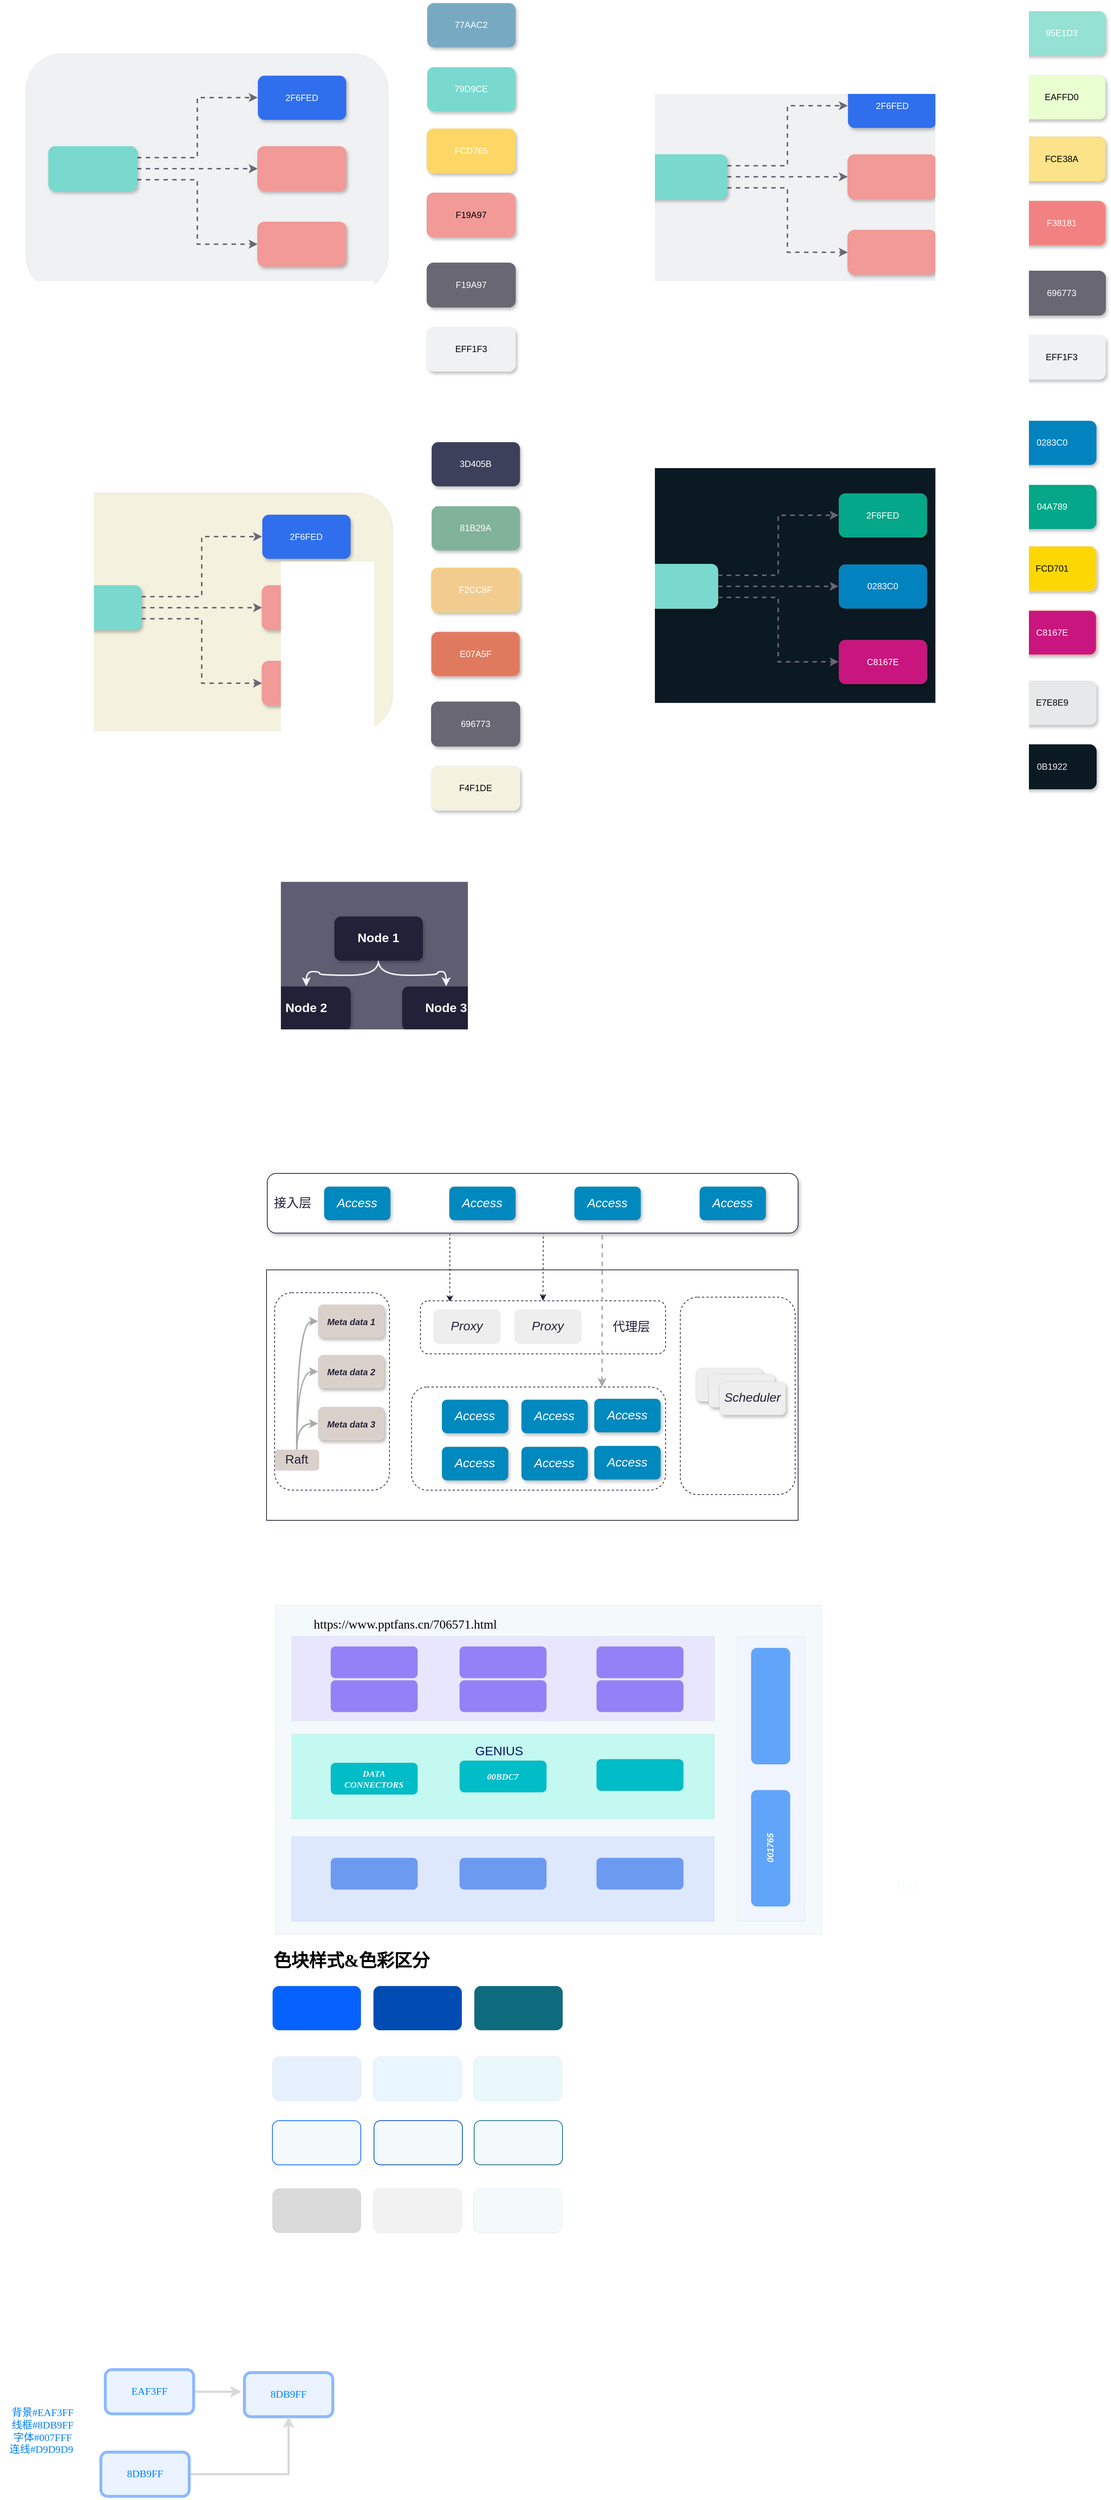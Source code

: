 <mxfile version="20.2.7" type="github">
  <diagram id="llJ7z0Gji51JeSnajiMM" name="第 1 页">
    <mxGraphModel dx="1422" dy="762" grid="0" gridSize="10" guides="1" tooltips="1" connect="1" arrows="1" fold="1" page="1" pageScale="1" pageWidth="827" pageHeight="1169" math="0" shadow="0">
      <root>
        <mxCell id="0" />
        <mxCell id="1" parent="0" />
        <mxCell id="q62LZAC1qhZ32H_XYZBD-136" value="" style="rounded=0;whiteSpace=wrap;html=1;shadow=0;glass=0;sketch=0;fontSize=12;fontColor=#222138;strokeColor=#222138;strokeWidth=0;fillColor=#F4F9FC;" parent="1" vertex="1">
          <mxGeometry x="418" y="2205" width="742" height="447" as="geometry" />
        </mxCell>
        <mxCell id="q62LZAC1qhZ32H_XYZBD-12" value="" style="rounded=1;whiteSpace=wrap;html=1;shadow=0;fillColor=#EFF1F3;strokeWidth=0;dashed=1;" parent="1" vertex="1">
          <mxGeometry x="79" y="99" width="492" height="323" as="geometry" />
        </mxCell>
        <mxCell id="q62LZAC1qhZ32H_XYZBD-19" style="edgeStyle=orthogonalEdgeStyle;rounded=0;orthogonalLoop=1;jettySize=auto;html=1;exitX=1;exitY=0.5;exitDx=0;exitDy=0;fontColor=#FFFFFF;strokeWidth=2;strokeColor=#696773;dashed=1;" parent="1" source="q62LZAC1qhZ32H_XYZBD-1" target="q62LZAC1qhZ32H_XYZBD-16" edge="1">
          <mxGeometry relative="1" as="geometry" />
        </mxCell>
        <mxCell id="q62LZAC1qhZ32H_XYZBD-20" style="edgeStyle=orthogonalEdgeStyle;rounded=0;orthogonalLoop=1;jettySize=auto;html=1;exitX=1;exitY=0.75;exitDx=0;exitDy=0;entryX=0;entryY=0.5;entryDx=0;entryDy=0;fontColor=#FFFFFF;strokeColor=#696773;strokeWidth=2;dashed=1;" parent="1" source="q62LZAC1qhZ32H_XYZBD-1" target="q62LZAC1qhZ32H_XYZBD-18" edge="1">
          <mxGeometry relative="1" as="geometry" />
        </mxCell>
        <mxCell id="q62LZAC1qhZ32H_XYZBD-21" style="edgeStyle=orthogonalEdgeStyle;rounded=0;orthogonalLoop=1;jettySize=auto;html=1;exitX=1;exitY=0.25;exitDx=0;exitDy=0;entryX=0;entryY=0.5;entryDx=0;entryDy=0;fontColor=#FFFFFF;strokeColor=#696773;strokeWidth=2;dashed=1;" parent="1" source="q62LZAC1qhZ32H_XYZBD-1" target="q62LZAC1qhZ32H_XYZBD-15" edge="1">
          <mxGeometry relative="1" as="geometry" />
        </mxCell>
        <mxCell id="q62LZAC1qhZ32H_XYZBD-1" value="" style="rounded=1;whiteSpace=wrap;html=1;fillColor=#79D9CE;strokeColor=#79D9CE;shadow=1;" parent="1" vertex="1">
          <mxGeometry x="110" y="225" width="120" height="60" as="geometry" />
        </mxCell>
        <mxCell id="q62LZAC1qhZ32H_XYZBD-2" value="&lt;font color=&quot;#ffffff&quot;&gt;77AAC2&lt;/font&gt;" style="whiteSpace=wrap;html=1;rounded=1;fillColor=#77AAC2;shadow=1;strokeWidth=0;strokeColor=#77AAC2;" parent="1" vertex="1">
          <mxGeometry x="624" y="30" width="120" height="60" as="geometry" />
        </mxCell>
        <mxCell id="q62LZAC1qhZ32H_XYZBD-4" value="&lt;font color=&quot;#ffffff&quot;&gt;79D9CE&lt;/font&gt;" style="whiteSpace=wrap;html=1;rounded=1;fillColor=#79D9CE;strokeColor=#79D9CE;strokeWidth=0;shadow=1;" parent="1" vertex="1">
          <mxGeometry x="624" y="117" width="120" height="60" as="geometry" />
        </mxCell>
        <mxCell id="q62LZAC1qhZ32H_XYZBD-6" value="&lt;font color=&quot;#ffffff&quot;&gt;FCD765&lt;/font&gt;" style="whiteSpace=wrap;html=1;rounded=1;fillColor=#FCD765;strokeColor=#FCD765;shadow=1;" parent="1" vertex="1">
          <mxGeometry x="624" y="201" width="120" height="60" as="geometry" />
        </mxCell>
        <mxCell id="q62LZAC1qhZ32H_XYZBD-7" value="F19A97" style="whiteSpace=wrap;html=1;rounded=1;fillColor=#F19A97;strokeColor=#F19A97;shadow=1;glass=0;sketch=0;" parent="1" vertex="1">
          <mxGeometry x="624" y="288" width="120" height="60" as="geometry" />
        </mxCell>
        <mxCell id="q62LZAC1qhZ32H_XYZBD-8" value="&lt;font color=&quot;#ffffff&quot;&gt;F19A97&lt;/font&gt;" style="whiteSpace=wrap;html=1;rounded=1;fillColor=#696773;strokeColor=#696773;shadow=1;" parent="1" vertex="1">
          <mxGeometry x="624" y="383" width="120" height="60" as="geometry" />
        </mxCell>
        <mxCell id="q62LZAC1qhZ32H_XYZBD-9" value="EFF1F3" style="whiteSpace=wrap;html=1;rounded=1;fillColor=#EFF1F3;strokeColor=#EFF1F3;shadow=1;" parent="1" vertex="1">
          <mxGeometry x="624" y="470" width="120" height="60" as="geometry" />
        </mxCell>
        <mxCell id="q62LZAC1qhZ32H_XYZBD-15" value="&lt;font color=&quot;#ffffff&quot;&gt;2F6FED&lt;/font&gt;" style="whiteSpace=wrap;html=1;rounded=1;fillColor=#2F6FED;strokeColor=#F19A97;shadow=1;glass=0;sketch=0;strokeWidth=0;" parent="1" vertex="1">
          <mxGeometry x="394" y="128.5" width="120" height="60" as="geometry" />
        </mxCell>
        <mxCell id="q62LZAC1qhZ32H_XYZBD-16" value="" style="whiteSpace=wrap;html=1;fillColor=#F19A97;strokeColor=#F19A97;rounded=1;shadow=1;glass=0;sketch=0;" parent="1" vertex="1">
          <mxGeometry x="394" y="225" width="120" height="60" as="geometry" />
        </mxCell>
        <mxCell id="q62LZAC1qhZ32H_XYZBD-18" value="" style="whiteSpace=wrap;html=1;fillColor=#F19A97;strokeColor=#F19A97;rounded=1;shadow=1;glass=0;sketch=0;" parent="1" vertex="1">
          <mxGeometry x="394" y="327.5" width="120" height="60" as="geometry" />
        </mxCell>
        <mxCell id="q62LZAC1qhZ32H_XYZBD-24" value="Text" style="text;html=1;align=center;verticalAlign=middle;resizable=0;points=[];autosize=1;strokeColor=none;fillColor=none;fontColor=#FFFFFF;" parent="1" vertex="1">
          <mxGeometry x="488" y="558" width="40" height="20" as="geometry" />
        </mxCell>
        <mxCell id="q62LZAC1qhZ32H_XYZBD-25" value="" style="rounded=1;whiteSpace=wrap;html=1;shadow=0;fillColor=#F4F1DE;strokeWidth=0;dashed=1;" parent="1" vertex="1">
          <mxGeometry x="85" y="695" width="492" height="323" as="geometry" />
        </mxCell>
        <mxCell id="q62LZAC1qhZ32H_XYZBD-26" style="edgeStyle=orthogonalEdgeStyle;rounded=0;orthogonalLoop=1;jettySize=auto;html=1;exitX=1;exitY=0.5;exitDx=0;exitDy=0;fontColor=#FFFFFF;strokeWidth=2;strokeColor=#696773;dashed=1;" parent="1" source="q62LZAC1qhZ32H_XYZBD-29" target="q62LZAC1qhZ32H_XYZBD-37" edge="1">
          <mxGeometry relative="1" as="geometry" />
        </mxCell>
        <mxCell id="q62LZAC1qhZ32H_XYZBD-27" style="edgeStyle=orthogonalEdgeStyle;rounded=0;orthogonalLoop=1;jettySize=auto;html=1;exitX=1;exitY=0.75;exitDx=0;exitDy=0;entryX=0;entryY=0.5;entryDx=0;entryDy=0;fontColor=#FFFFFF;strokeColor=#696773;strokeWidth=2;dashed=1;" parent="1" source="q62LZAC1qhZ32H_XYZBD-29" target="q62LZAC1qhZ32H_XYZBD-38" edge="1">
          <mxGeometry relative="1" as="geometry" />
        </mxCell>
        <mxCell id="q62LZAC1qhZ32H_XYZBD-28" style="edgeStyle=orthogonalEdgeStyle;rounded=0;orthogonalLoop=1;jettySize=auto;html=1;exitX=1;exitY=0.25;exitDx=0;exitDy=0;entryX=0;entryY=0.5;entryDx=0;entryDy=0;fontColor=#FFFFFF;strokeColor=#696773;strokeWidth=2;dashed=1;" parent="1" source="q62LZAC1qhZ32H_XYZBD-29" target="q62LZAC1qhZ32H_XYZBD-36" edge="1">
          <mxGeometry relative="1" as="geometry" />
        </mxCell>
        <mxCell id="q62LZAC1qhZ32H_XYZBD-29" value="" style="rounded=1;whiteSpace=wrap;html=1;fillColor=#79D9CE;strokeColor=#79D9CE;shadow=1;" parent="1" vertex="1">
          <mxGeometry x="116" y="821" width="120" height="60" as="geometry" />
        </mxCell>
        <mxCell id="q62LZAC1qhZ32H_XYZBD-30" value="&lt;font color=&quot;#ffffff&quot;&gt;3D405B&lt;/font&gt;" style="whiteSpace=wrap;html=1;rounded=1;fillColor=#3D405B;shadow=1;strokeWidth=0;strokeColor=#77AAC2;" parent="1" vertex="1">
          <mxGeometry x="630" y="626" width="120" height="60" as="geometry" />
        </mxCell>
        <mxCell id="q62LZAC1qhZ32H_XYZBD-31" value="&lt;font color=&quot;#ffffff&quot;&gt;81B29A&lt;/font&gt;" style="whiteSpace=wrap;html=1;rounded=1;fillColor=#81B29A;strokeColor=#79D9CE;strokeWidth=0;shadow=1;" parent="1" vertex="1">
          <mxGeometry x="630" y="713" width="120" height="60" as="geometry" />
        </mxCell>
        <mxCell id="q62LZAC1qhZ32H_XYZBD-32" value="&lt;font color=&quot;#ffffff&quot;&gt;F2CC8F&lt;/font&gt;" style="whiteSpace=wrap;html=1;rounded=1;fillColor=#F2CC8F;strokeColor=#FCD765;shadow=1;" parent="1" vertex="1">
          <mxGeometry x="630" y="797" width="120" height="60" as="geometry" />
        </mxCell>
        <mxCell id="q62LZAC1qhZ32H_XYZBD-33" value="&lt;font color=&quot;#ffffff&quot;&gt;E07A5F&lt;/font&gt;" style="whiteSpace=wrap;html=1;rounded=1;fillColor=#E07A5F;strokeColor=#F19A97;shadow=1;glass=0;sketch=0;" parent="1" vertex="1">
          <mxGeometry x="630" y="884" width="120" height="60" as="geometry" />
        </mxCell>
        <mxCell id="q62LZAC1qhZ32H_XYZBD-34" value="&lt;font color=&quot;#ffffff&quot;&gt;696773&lt;/font&gt;" style="whiteSpace=wrap;html=1;rounded=1;fillColor=#696773;strokeColor=#696773;shadow=1;" parent="1" vertex="1">
          <mxGeometry x="630" y="979" width="120" height="60" as="geometry" />
        </mxCell>
        <mxCell id="q62LZAC1qhZ32H_XYZBD-35" value="F4F1DE" style="whiteSpace=wrap;html=1;rounded=1;fillColor=#F4F1DE;strokeColor=#EFF1F3;shadow=1;" parent="1" vertex="1">
          <mxGeometry x="630" y="1066" width="120" height="60" as="geometry" />
        </mxCell>
        <mxCell id="q62LZAC1qhZ32H_XYZBD-36" value="&lt;font color=&quot;#ffffff&quot;&gt;2F6FED&lt;/font&gt;" style="whiteSpace=wrap;html=1;rounded=1;fillColor=#2F6FED;strokeColor=#F19A97;shadow=1;glass=0;sketch=0;strokeWidth=0;" parent="1" vertex="1">
          <mxGeometry x="400" y="724.5" width="120" height="60" as="geometry" />
        </mxCell>
        <mxCell id="q62LZAC1qhZ32H_XYZBD-37" value="" style="whiteSpace=wrap;html=1;fillColor=#F19A97;strokeColor=#F19A97;rounded=1;shadow=1;glass=0;sketch=0;" parent="1" vertex="1">
          <mxGeometry x="400" y="821" width="120" height="60" as="geometry" />
        </mxCell>
        <mxCell id="q62LZAC1qhZ32H_XYZBD-38" value="" style="whiteSpace=wrap;html=1;fillColor=#F19A97;strokeColor=#F19A97;rounded=1;shadow=1;glass=0;sketch=0;" parent="1" vertex="1">
          <mxGeometry x="400" y="923.5" width="120" height="60" as="geometry" />
        </mxCell>
        <mxCell id="q62LZAC1qhZ32H_XYZBD-39" value="" style="rounded=1;whiteSpace=wrap;html=1;shadow=0;fillColor=#0B1922;strokeWidth=0;dashed=1;" parent="1" vertex="1">
          <mxGeometry x="876" y="657" width="492" height="323" as="geometry" />
        </mxCell>
        <mxCell id="q62LZAC1qhZ32H_XYZBD-40" style="edgeStyle=orthogonalEdgeStyle;rounded=0;orthogonalLoop=1;jettySize=auto;html=1;exitX=1;exitY=0.5;exitDx=0;exitDy=0;fontColor=#FFFFFF;strokeWidth=2;strokeColor=#696773;dashed=1;" parent="1" source="q62LZAC1qhZ32H_XYZBD-43" target="q62LZAC1qhZ32H_XYZBD-51" edge="1">
          <mxGeometry relative="1" as="geometry" />
        </mxCell>
        <mxCell id="q62LZAC1qhZ32H_XYZBD-41" style="edgeStyle=orthogonalEdgeStyle;rounded=0;orthogonalLoop=1;jettySize=auto;html=1;exitX=1;exitY=0.75;exitDx=0;exitDy=0;entryX=0;entryY=0.5;entryDx=0;entryDy=0;fontColor=#FFFFFF;strokeColor=#696773;strokeWidth=2;dashed=1;" parent="1" source="q62LZAC1qhZ32H_XYZBD-43" target="q62LZAC1qhZ32H_XYZBD-52" edge="1">
          <mxGeometry relative="1" as="geometry" />
        </mxCell>
        <mxCell id="q62LZAC1qhZ32H_XYZBD-42" style="edgeStyle=orthogonalEdgeStyle;rounded=0;orthogonalLoop=1;jettySize=auto;html=1;exitX=1;exitY=0.25;exitDx=0;exitDy=0;entryX=0;entryY=0.5;entryDx=0;entryDy=0;fontColor=#FFFFFF;strokeColor=#696773;strokeWidth=2;dashed=1;" parent="1" source="q62LZAC1qhZ32H_XYZBD-43" target="q62LZAC1qhZ32H_XYZBD-50" edge="1">
          <mxGeometry relative="1" as="geometry" />
        </mxCell>
        <mxCell id="q62LZAC1qhZ32H_XYZBD-43" value="" style="rounded=1;whiteSpace=wrap;html=1;fillColor=#79D9CE;strokeColor=#79D9CE;shadow=1;" parent="1" vertex="1">
          <mxGeometry x="899" y="792" width="120" height="60" as="geometry" />
        </mxCell>
        <mxCell id="q62LZAC1qhZ32H_XYZBD-44" value="&lt;font color=&quot;#ffffff&quot;&gt;0283C0&lt;/font&gt;" style="whiteSpace=wrap;html=1;rounded=1;fillColor=#0283C0;shadow=1;strokeWidth=0;strokeColor=#77AAC2;" parent="1" vertex="1">
          <mxGeometry x="1413" y="597" width="120" height="60" as="geometry" />
        </mxCell>
        <mxCell id="q62LZAC1qhZ32H_XYZBD-45" value="&lt;font color=&quot;#ffffff&quot;&gt;04A789&lt;/font&gt;" style="whiteSpace=wrap;html=1;rounded=1;fillColor=#04A789;strokeColor=#79D9CE;strokeWidth=0;shadow=1;" parent="1" vertex="1">
          <mxGeometry x="1413" y="684" width="120" height="60" as="geometry" />
        </mxCell>
        <mxCell id="q62LZAC1qhZ32H_XYZBD-46" value="FCD701" style="whiteSpace=wrap;html=1;rounded=1;fillColor=#FCD701;strokeColor=#FCD765;shadow=1;" parent="1" vertex="1">
          <mxGeometry x="1413" y="768" width="120" height="60" as="geometry" />
        </mxCell>
        <mxCell id="q62LZAC1qhZ32H_XYZBD-47" value="&lt;font color=&quot;#ffffff&quot;&gt;C8167E&lt;/font&gt;" style="whiteSpace=wrap;html=1;rounded=1;fillColor=#C8167E;strokeColor=#F19A97;shadow=1;glass=0;sketch=0;" parent="1" vertex="1">
          <mxGeometry x="1413" y="855" width="120" height="60" as="geometry" />
        </mxCell>
        <mxCell id="q62LZAC1qhZ32H_XYZBD-48" value="E7E8E9" style="whiteSpace=wrap;html=1;rounded=1;fillColor=#E7E8E9;strokeColor=#E7E8E9;shadow=1;strokeWidth=0;" parent="1" vertex="1">
          <mxGeometry x="1413" y="950" width="120" height="60" as="geometry" />
        </mxCell>
        <mxCell id="q62LZAC1qhZ32H_XYZBD-49" value="&lt;font color=&quot;#eff1f3&quot;&gt;0B1922&lt;/font&gt;" style="whiteSpace=wrap;html=1;rounded=1;fillColor=#0B1922;strokeColor=#0B1922;shadow=1;" parent="1" vertex="1">
          <mxGeometry x="1413" y="1037" width="120" height="60" as="geometry" />
        </mxCell>
        <mxCell id="q62LZAC1qhZ32H_XYZBD-50" value="&lt;font color=&quot;#ffffff&quot;&gt;2F6FED&lt;/font&gt;" style="whiteSpace=wrap;html=1;rounded=1;fillColor=#04A789;strokeColor=#F19A97;shadow=1;glass=0;sketch=0;strokeWidth=0;" parent="1" vertex="1">
          <mxGeometry x="1183" y="695.5" width="120" height="60" as="geometry" />
        </mxCell>
        <mxCell id="q62LZAC1qhZ32H_XYZBD-51" value="0283C0" style="whiteSpace=wrap;html=1;fillColor=#0283C0;strokeColor=#F19A97;rounded=1;shadow=1;glass=0;sketch=0;fontColor=#FFFFFF;strokeWidth=0;" parent="1" vertex="1">
          <mxGeometry x="1183" y="792" width="120" height="60" as="geometry" />
        </mxCell>
        <mxCell id="q62LZAC1qhZ32H_XYZBD-52" value="C8167E" style="whiteSpace=wrap;html=1;fillColor=#C8167E;strokeColor=#F19A97;rounded=1;shadow=1;glass=0;sketch=0;fontColor=#FFFFFF;strokeWidth=0;" parent="1" vertex="1">
          <mxGeometry x="1183" y="894.5" width="120" height="60" as="geometry" />
        </mxCell>
        <mxCell id="q62LZAC1qhZ32H_XYZBD-53" value="" style="rounded=1;whiteSpace=wrap;html=1;shadow=0;fillColor=#EFF1F3;strokeWidth=0;dashed=1;" parent="1" vertex="1">
          <mxGeometry x="880.5" y="110" width="492" height="323" as="geometry" />
        </mxCell>
        <mxCell id="q62LZAC1qhZ32H_XYZBD-54" style="edgeStyle=orthogonalEdgeStyle;rounded=0;orthogonalLoop=1;jettySize=auto;html=1;exitX=1;exitY=0.5;exitDx=0;exitDy=0;fontColor=#FFFFFF;strokeWidth=2;strokeColor=#696773;dashed=1;" parent="1" source="q62LZAC1qhZ32H_XYZBD-57" target="q62LZAC1qhZ32H_XYZBD-65" edge="1">
          <mxGeometry relative="1" as="geometry" />
        </mxCell>
        <mxCell id="q62LZAC1qhZ32H_XYZBD-55" style="edgeStyle=orthogonalEdgeStyle;rounded=0;orthogonalLoop=1;jettySize=auto;html=1;exitX=1;exitY=0.75;exitDx=0;exitDy=0;entryX=0;entryY=0.5;entryDx=0;entryDy=0;fontColor=#FFFFFF;strokeColor=#696773;strokeWidth=2;dashed=1;" parent="1" source="q62LZAC1qhZ32H_XYZBD-57" target="q62LZAC1qhZ32H_XYZBD-66" edge="1">
          <mxGeometry relative="1" as="geometry" />
        </mxCell>
        <mxCell id="q62LZAC1qhZ32H_XYZBD-56" style="edgeStyle=orthogonalEdgeStyle;rounded=0;orthogonalLoop=1;jettySize=auto;html=1;exitX=1;exitY=0.25;exitDx=0;exitDy=0;entryX=0;entryY=0.5;entryDx=0;entryDy=0;fontColor=#FFFFFF;strokeColor=#696773;strokeWidth=2;dashed=1;" parent="1" source="q62LZAC1qhZ32H_XYZBD-57" target="q62LZAC1qhZ32H_XYZBD-64" edge="1">
          <mxGeometry relative="1" as="geometry" />
        </mxCell>
        <mxCell id="q62LZAC1qhZ32H_XYZBD-57" value="" style="rounded=1;whiteSpace=wrap;html=1;fillColor=#79D9CE;strokeColor=#79D9CE;shadow=1;" parent="1" vertex="1">
          <mxGeometry x="911.5" y="236" width="120" height="60" as="geometry" />
        </mxCell>
        <mxCell id="q62LZAC1qhZ32H_XYZBD-58" value="&lt;font color=&quot;#ffffff&quot;&gt;95E1D3&lt;/font&gt;" style="whiteSpace=wrap;html=1;rounded=1;fillColor=#95e1d3;shadow=1;strokeWidth=0;strokeColor=#77AAC2;" parent="1" vertex="1">
          <mxGeometry x="1425.5" y="41" width="120" height="60" as="geometry" />
        </mxCell>
        <mxCell id="q62LZAC1qhZ32H_XYZBD-59" value="EAFFD0" style="whiteSpace=wrap;html=1;rounded=1;fillColor=#EAFFD0;strokeColor=#000000;strokeWidth=0;shadow=1;" parent="1" vertex="1">
          <mxGeometry x="1425.5" y="128" width="120" height="60" as="geometry" />
        </mxCell>
        <mxCell id="q62LZAC1qhZ32H_XYZBD-60" value="FCE38A" style="whiteSpace=wrap;html=1;rounded=1;fillColor=#FCE38A;strokeColor=#FCD765;shadow=1;" parent="1" vertex="1">
          <mxGeometry x="1425.5" y="212" width="120" height="60" as="geometry" />
        </mxCell>
        <mxCell id="q62LZAC1qhZ32H_XYZBD-61" value="&lt;font color=&quot;#ffffff&quot;&gt;F38181&lt;/font&gt;" style="whiteSpace=wrap;html=1;rounded=1;fillColor=#F38181;strokeColor=#F19A97;shadow=1;glass=0;sketch=0;" parent="1" vertex="1">
          <mxGeometry x="1425.5" y="299" width="120" height="60" as="geometry" />
        </mxCell>
        <mxCell id="q62LZAC1qhZ32H_XYZBD-62" value="&lt;font color=&quot;#ffffff&quot;&gt;696773&lt;/font&gt;" style="whiteSpace=wrap;html=1;rounded=1;fillColor=#696773;strokeColor=#696773;shadow=1;" parent="1" vertex="1">
          <mxGeometry x="1425.5" y="394" width="120" height="60" as="geometry" />
        </mxCell>
        <mxCell id="q62LZAC1qhZ32H_XYZBD-63" value="EFF1F3" style="whiteSpace=wrap;html=1;rounded=1;fillColor=#EFF1F3;strokeColor=#EFF1F3;shadow=1;" parent="1" vertex="1">
          <mxGeometry x="1425.5" y="481" width="120" height="60" as="geometry" />
        </mxCell>
        <mxCell id="q62LZAC1qhZ32H_XYZBD-64" value="&lt;font color=&quot;#ffffff&quot;&gt;2F6FED&lt;/font&gt;" style="whiteSpace=wrap;html=1;rounded=1;fillColor=#2F6FED;strokeColor=#F19A97;shadow=1;glass=0;sketch=0;strokeWidth=0;" parent="1" vertex="1">
          <mxGeometry x="1195.5" y="139.5" width="120" height="60" as="geometry" />
        </mxCell>
        <mxCell id="q62LZAC1qhZ32H_XYZBD-65" value="" style="whiteSpace=wrap;html=1;fillColor=#F19A97;strokeColor=#F19A97;rounded=1;shadow=1;glass=0;sketch=0;" parent="1" vertex="1">
          <mxGeometry x="1195.5" y="236" width="120" height="60" as="geometry" />
        </mxCell>
        <mxCell id="q62LZAC1qhZ32H_XYZBD-66" value="" style="whiteSpace=wrap;html=1;fillColor=#F19A97;strokeColor=#F19A97;rounded=1;shadow=1;glass=0;sketch=0;" parent="1" vertex="1">
          <mxGeometry x="1195.5" y="338.5" width="120" height="60" as="geometry" />
        </mxCell>
        <mxCell id="q62LZAC1qhZ32H_XYZBD-67" value="" style="rounded=0;whiteSpace=wrap;html=1;shadow=1;glass=0;dashed=1;sketch=0;fontColor=#FFFFFF;strokeColor=#0B1922;strokeWidth=0;fillColor=#5F5D72;" parent="1" vertex="1">
          <mxGeometry x="325" y="1223" width="466" height="272" as="geometry" />
        </mxCell>
        <mxCell id="q62LZAC1qhZ32H_XYZBD-70" value="" style="edgeStyle=orthogonalEdgeStyle;rounded=0;orthogonalLoop=1;jettySize=auto;html=1;fontColor=#FFFFFF;strokeColor=#EFF1F3;strokeWidth=2;curved=1;" parent="1" source="q62LZAC1qhZ32H_XYZBD-68" target="q62LZAC1qhZ32H_XYZBD-69" edge="1">
          <mxGeometry relative="1" as="geometry" />
        </mxCell>
        <mxCell id="q62LZAC1qhZ32H_XYZBD-72" value="" style="edgeStyle=orthogonalEdgeStyle;rounded=0;orthogonalLoop=1;jettySize=auto;html=1;fontColor=#FFFFFF;strokeColor=#EFF1F3;strokeWidth=2;curved=1;" parent="1" source="q62LZAC1qhZ32H_XYZBD-68" target="q62LZAC1qhZ32H_XYZBD-71" edge="1">
          <mxGeometry relative="1" as="geometry" />
        </mxCell>
        <mxCell id="q62LZAC1qhZ32H_XYZBD-68" value="&lt;b&gt;&lt;font style=&quot;font-size: 17px;&quot;&gt;Node 1&lt;/font&gt;&lt;/b&gt;" style="rounded=1;whiteSpace=wrap;html=1;shadow=1;glass=0;dashed=1;sketch=0;fontColor=#FFFFFF;strokeColor=#0B1922;strokeWidth=0;fillColor=#222138;" parent="1" vertex="1">
          <mxGeometry x="498" y="1270" width="120" height="60" as="geometry" />
        </mxCell>
        <mxCell id="q62LZAC1qhZ32H_XYZBD-69" value="&lt;b&gt;&lt;font style=&quot;font-size: 17px;&quot;&gt;Node 2&lt;/font&gt;&lt;/b&gt;" style="whiteSpace=wrap;html=1;fillColor=#222138;strokeColor=#0B1922;fontColor=#FFFFFF;rounded=1;shadow=1;glass=0;dashed=1;sketch=0;strokeWidth=0;" parent="1" vertex="1">
          <mxGeometry x="400" y="1365" width="120" height="60" as="geometry" />
        </mxCell>
        <mxCell id="q62LZAC1qhZ32H_XYZBD-71" value="&lt;b&gt;&lt;font style=&quot;font-size: 17px;&quot;&gt;Node 3&lt;/font&gt;&lt;/b&gt;" style="whiteSpace=wrap;html=1;fillColor=#222138;strokeColor=#0B1922;fontColor=#FFFFFF;rounded=1;shadow=1;glass=0;dashed=1;sketch=0;strokeWidth=0;" parent="1" vertex="1">
          <mxGeometry x="590" y="1365" width="120" height="60" as="geometry" />
        </mxCell>
        <mxCell id="q62LZAC1qhZ32H_XYZBD-73" value="" style="rounded=1;whiteSpace=wrap;html=1;shadow=1;glass=0;sketch=0;fontSize=17;fontColor=#FFFFFF;strokeColor=#222138;strokeWidth=1;fillColor=#FFFFFF;" parent="1" vertex="1">
          <mxGeometry x="407" y="1619" width="721" height="81" as="geometry" />
        </mxCell>
        <mxCell id="q62LZAC1qhZ32H_XYZBD-74" value="Access" style="rounded=1;whiteSpace=wrap;html=1;shadow=1;glass=0;dashed=1;sketch=0;fontSize=17;fontColor=#FFFFFF;strokeColor=#0B1922;strokeWidth=0;fillColor=#0089BE;fontStyle=2" parent="1" vertex="1">
          <mxGeometry x="484" y="1636.75" width="90" height="45.5" as="geometry" />
        </mxCell>
        <mxCell id="q62LZAC1qhZ32H_XYZBD-75" value="&lt;font color=&quot;#222138&quot;&gt;接入层&lt;/font&gt;" style="text;html=1;strokeColor=none;fillColor=none;align=center;verticalAlign=middle;whiteSpace=wrap;rounded=0;shadow=1;glass=0;sketch=0;fontSize=17;fontColor=#FFFFFF;" parent="1" vertex="1">
          <mxGeometry x="411" y="1641.5" width="61" height="36" as="geometry" />
        </mxCell>
        <mxCell id="q62LZAC1qhZ32H_XYZBD-76" value="Access" style="rounded=1;whiteSpace=wrap;html=1;shadow=1;glass=0;dashed=1;sketch=0;fontSize=17;fontColor=#FFFFFF;strokeColor=#0B1922;strokeWidth=0;fillColor=#0089BE;fontStyle=2" parent="1" vertex="1">
          <mxGeometry x="654" y="1636.75" width="90" height="45.5" as="geometry" />
        </mxCell>
        <mxCell id="q62LZAC1qhZ32H_XYZBD-78" value="Access" style="rounded=1;whiteSpace=wrap;html=1;shadow=1;glass=0;dashed=1;sketch=0;fontSize=17;fontColor=#FFFFFF;strokeColor=#0B1922;strokeWidth=0;fillColor=#0089BE;fontStyle=2" parent="1" vertex="1">
          <mxGeometry x="824" y="1636.75" width="90" height="45.5" as="geometry" />
        </mxCell>
        <mxCell id="q62LZAC1qhZ32H_XYZBD-80" value="Access" style="rounded=1;whiteSpace=wrap;html=1;shadow=1;glass=0;dashed=1;sketch=0;fontSize=17;fontColor=#FFFFFF;strokeColor=#0B1922;strokeWidth=0;fillColor=#0089BE;fontStyle=2" parent="1" vertex="1">
          <mxGeometry x="994" y="1636.75" width="90" height="45.5" as="geometry" />
        </mxCell>
        <mxCell id="q62LZAC1qhZ32H_XYZBD-82" value="" style="rounded=0;whiteSpace=wrap;html=1;shadow=0;glass=0;sketch=0;fontSize=17;fontColor=#FFFFFF;strokeColor=#222138;strokeWidth=1;fillColor=#FFFFFF;" parent="1" vertex="1">
          <mxGeometry x="406" y="1750" width="722" height="340" as="geometry" />
        </mxCell>
        <mxCell id="q62LZAC1qhZ32H_XYZBD-83" value="" style="rounded=1;whiteSpace=wrap;html=1;shadow=0;glass=0;sketch=0;fontSize=17;fontColor=#FFFFFF;strokeColor=#222138;strokeWidth=1;fillColor=#FFFFFF;dashed=1;" parent="1" vertex="1">
          <mxGeometry x="417" y="1781" width="156" height="268" as="geometry" />
        </mxCell>
        <mxCell id="q62LZAC1qhZ32H_XYZBD-123" style="rounded=0;orthogonalLoop=1;jettySize=auto;html=1;exitX=0.12;exitY=0.023;exitDx=0;exitDy=0;fontSize=12;fontColor=#222138;strokeColor=#222138;strokeWidth=1;endArrow=none;endFill=0;startArrow=classic;startFill=1;entryX=0.344;entryY=1.014;entryDx=0;entryDy=0;entryPerimeter=0;exitPerimeter=0;dashed=1;" parent="1" source="q62LZAC1qhZ32H_XYZBD-84" target="q62LZAC1qhZ32H_XYZBD-73" edge="1">
          <mxGeometry relative="1" as="geometry">
            <mxPoint x="698.333" y="1704.5" as="targetPoint" />
          </mxGeometry>
        </mxCell>
        <mxCell id="q62LZAC1qhZ32H_XYZBD-124" style="edgeStyle=none;rounded=0;orthogonalLoop=1;jettySize=auto;html=1;exitX=0.5;exitY=0;exitDx=0;exitDy=0;entryX=0.52;entryY=1.014;entryDx=0;entryDy=0;entryPerimeter=0;fontSize=12;fontColor=#222138;strokeColor=#222138;strokeWidth=1;endArrow=none;endFill=0;startArrow=classic;startFill=1;dashed=1;" parent="1" source="q62LZAC1qhZ32H_XYZBD-84" target="q62LZAC1qhZ32H_XYZBD-73" edge="1">
          <mxGeometry relative="1" as="geometry" />
        </mxCell>
        <mxCell id="q62LZAC1qhZ32H_XYZBD-84" value="" style="rounded=1;whiteSpace=wrap;html=1;shadow=0;glass=0;sketch=0;fontSize=17;fontColor=#FFFFFF;strokeColor=#222138;strokeWidth=1;fillColor=#FFFFFF;dashed=1;" parent="1" vertex="1">
          <mxGeometry x="615" y="1792" width="333" height="72" as="geometry" />
        </mxCell>
        <mxCell id="q62LZAC1qhZ32H_XYZBD-125" style="edgeStyle=none;rounded=0;orthogonalLoop=1;jettySize=auto;html=1;exitX=0.75;exitY=0;exitDx=0;exitDy=0;fontSize=12;fontColor=#222138;strokeColor=#A9A9A9;strokeWidth=2;dashed=1;endArrow=none;endFill=0;startArrow=classic;startFill=1;" parent="1" source="q62LZAC1qhZ32H_XYZBD-85" edge="1">
          <mxGeometry relative="1" as="geometry">
            <mxPoint x="862" y="1702" as="targetPoint" />
          </mxGeometry>
        </mxCell>
        <mxCell id="q62LZAC1qhZ32H_XYZBD-85" value="" style="rounded=1;whiteSpace=wrap;html=1;shadow=0;glass=0;sketch=0;fontSize=17;fontColor=#FFFFFF;strokeColor=#222138;strokeWidth=1;fillColor=#FFFFFF;dashed=1;" parent="1" vertex="1">
          <mxGeometry x="603" y="1909" width="345" height="140" as="geometry" />
        </mxCell>
        <mxCell id="q62LZAC1qhZ32H_XYZBD-88" value="Access" style="rounded=1;whiteSpace=wrap;html=1;shadow=1;glass=0;dashed=1;sketch=0;fontSize=17;fontColor=#FFFFFF;strokeColor=#0B1922;strokeWidth=0;fillColor=#0089BE;fontStyle=2" parent="1" vertex="1">
          <mxGeometry x="644" y="1926" width="90" height="45.5" as="geometry" />
        </mxCell>
        <mxCell id="q62LZAC1qhZ32H_XYZBD-89" value="Access" style="rounded=1;whiteSpace=wrap;html=1;shadow=1;glass=0;dashed=1;sketch=0;fontSize=17;fontColor=#FFFFFF;strokeColor=#0B1922;strokeWidth=0;fillColor=#0089BE;fontStyle=2" parent="1" vertex="1">
          <mxGeometry x="644" y="1990" width="90" height="45.5" as="geometry" />
        </mxCell>
        <mxCell id="q62LZAC1qhZ32H_XYZBD-91" value="Access" style="rounded=1;whiteSpace=wrap;html=1;shadow=1;glass=0;dashed=1;sketch=0;fontSize=17;fontColor=#FFFFFF;strokeColor=#0B1922;strokeWidth=0;fillColor=#0089BE;fontStyle=2" parent="1" vertex="1">
          <mxGeometry x="752" y="1926" width="90" height="45.5" as="geometry" />
        </mxCell>
        <mxCell id="q62LZAC1qhZ32H_XYZBD-92" value="Access" style="rounded=1;whiteSpace=wrap;html=1;shadow=1;glass=0;dashed=1;sketch=0;fontSize=17;fontColor=#FFFFFF;strokeColor=#0B1922;strokeWidth=0;fillColor=#0089BE;fontStyle=2" parent="1" vertex="1">
          <mxGeometry x="752" y="1990" width="90" height="45.5" as="geometry" />
        </mxCell>
        <mxCell id="q62LZAC1qhZ32H_XYZBD-93" value="Access" style="rounded=1;whiteSpace=wrap;html=1;shadow=1;glass=0;dashed=1;sketch=0;fontSize=17;fontColor=#FFFFFF;strokeColor=#0B1922;strokeWidth=0;fillColor=#0089BE;fontStyle=2" parent="1" vertex="1">
          <mxGeometry x="851" y="1924.75" width="90" height="45.5" as="geometry" />
        </mxCell>
        <mxCell id="q62LZAC1qhZ32H_XYZBD-94" value="Access" style="rounded=1;whiteSpace=wrap;html=1;shadow=1;glass=0;dashed=1;sketch=0;fontSize=17;fontColor=#FFFFFF;strokeColor=#0B1922;strokeWidth=0;fillColor=#0089BE;fontStyle=2" parent="1" vertex="1">
          <mxGeometry x="851" y="1988.75" width="90" height="45.5" as="geometry" />
        </mxCell>
        <mxCell id="q62LZAC1qhZ32H_XYZBD-95" value="Proxy" style="rounded=1;whiteSpace=wrap;html=1;shadow=0;glass=0;sketch=0;fontSize=17;fontColor=#222138;strokeColor=#0B1922;strokeWidth=0;fillColor=#EEEEEE;fontStyle=2" parent="1" vertex="1">
          <mxGeometry x="633" y="1804" width="90" height="45.5" as="geometry" />
        </mxCell>
        <mxCell id="q62LZAC1qhZ32H_XYZBD-96" value="Proxy" style="rounded=1;whiteSpace=wrap;html=1;shadow=0;glass=0;sketch=0;fontSize=17;fontColor=#222138;strokeColor=#0B1922;strokeWidth=0;fillColor=#EEEEEE;fontStyle=2" parent="1" vertex="1">
          <mxGeometry x="743" y="1804" width="90" height="45.5" as="geometry" />
        </mxCell>
        <mxCell id="q62LZAC1qhZ32H_XYZBD-97" value="&lt;font color=&quot;#222138&quot;&gt;代理层&lt;/font&gt;" style="text;html=1;strokeColor=none;fillColor=none;align=center;verticalAlign=middle;whiteSpace=wrap;rounded=0;shadow=1;glass=0;sketch=0;fontSize=17;fontColor=#FFFFFF;" parent="1" vertex="1">
          <mxGeometry x="871" y="1810" width="61" height="36" as="geometry" />
        </mxCell>
        <mxCell id="q62LZAC1qhZ32H_XYZBD-99" value="&lt;b style=&quot;font-size: 12px;&quot;&gt;Meta data 1&lt;/b&gt;" style="rounded=1;whiteSpace=wrap;html=1;shadow=1;glass=0;dashed=1;sketch=0;fontSize=17;fontColor=#222138;strokeColor=#0B1922;strokeWidth=0;fillColor=#DAD2CA;fontStyle=2" parent="1" vertex="1">
          <mxGeometry x="476" y="1797" width="90" height="45.5" as="geometry" />
        </mxCell>
        <mxCell id="q62LZAC1qhZ32H_XYZBD-100" value="&lt;b style=&quot;font-size: 12px;&quot;&gt;Meta data 2&lt;/b&gt;" style="rounded=1;whiteSpace=wrap;html=1;shadow=1;glass=0;dashed=1;sketch=0;fontSize=17;fontColor=#222138;strokeColor=#0B1922;strokeWidth=0;fillColor=#DAD2CA;fontStyle=2" parent="1" vertex="1">
          <mxGeometry x="476" y="1865.5" width="90" height="45.5" as="geometry" />
        </mxCell>
        <mxCell id="q62LZAC1qhZ32H_XYZBD-102" value="&lt;font style=&quot;font-size: 12px;&quot;&gt;&lt;b&gt;Meta data 3&lt;/b&gt;&lt;/font&gt;" style="rounded=1;whiteSpace=wrap;html=1;shadow=1;glass=0;dashed=1;sketch=0;fontSize=17;fontColor=#222138;strokeColor=#0B1922;strokeWidth=0;fillColor=#DAD2CA;fontStyle=2" parent="1" vertex="1">
          <mxGeometry x="476" y="1936" width="90" height="45.5" as="geometry" />
        </mxCell>
        <mxCell id="q62LZAC1qhZ32H_XYZBD-112" style="rounded=0;orthogonalLoop=1;jettySize=auto;html=1;exitX=0.5;exitY=0;exitDx=0;exitDy=0;fontSize=17;fontColor=#222138;strokeColor=#A9A9A9;strokeWidth=2;entryX=0;entryY=0.5;entryDx=0;entryDy=0;edgeStyle=orthogonalEdgeStyle;curved=1;" parent="1" source="q62LZAC1qhZ32H_XYZBD-111" target="q62LZAC1qhZ32H_XYZBD-102" edge="1">
          <mxGeometry relative="1" as="geometry" />
        </mxCell>
        <mxCell id="q62LZAC1qhZ32H_XYZBD-113" style="rounded=0;orthogonalLoop=1;jettySize=auto;html=1;exitX=0.5;exitY=0;exitDx=0;exitDy=0;entryX=0;entryY=0.5;entryDx=0;entryDy=0;fontSize=17;fontColor=#222138;strokeColor=#A9A9A9;strokeWidth=2;edgeStyle=orthogonalEdgeStyle;curved=1;" parent="1" source="q62LZAC1qhZ32H_XYZBD-111" target="q62LZAC1qhZ32H_XYZBD-100" edge="1">
          <mxGeometry relative="1" as="geometry" />
        </mxCell>
        <mxCell id="q62LZAC1qhZ32H_XYZBD-114" style="rounded=0;orthogonalLoop=1;jettySize=auto;html=1;exitX=0.5;exitY=0;exitDx=0;exitDy=0;entryX=0;entryY=0.5;entryDx=0;entryDy=0;fontSize=17;fontColor=#222138;strokeColor=#A9A9A9;strokeWidth=2;edgeStyle=orthogonalEdgeStyle;curved=1;" parent="1" source="q62LZAC1qhZ32H_XYZBD-111" target="q62LZAC1qhZ32H_XYZBD-99" edge="1">
          <mxGeometry relative="1" as="geometry" />
        </mxCell>
        <mxCell id="q62LZAC1qhZ32H_XYZBD-111" value="Raft" style="rounded=1;whiteSpace=wrap;html=1;shadow=0;glass=0;sketch=0;fontSize=17;fontColor=#222138;strokeColor=#222138;strokeWidth=0;fillColor=#DAD2CA;" parent="1" vertex="1">
          <mxGeometry x="417" y="1994" width="60" height="28" as="geometry" />
        </mxCell>
        <mxCell id="q62LZAC1qhZ32H_XYZBD-115" value="" style="rounded=1;whiteSpace=wrap;html=1;shadow=0;glass=0;sketch=0;fontSize=17;fontColor=#FFFFFF;strokeColor=#222138;strokeWidth=1;fillColor=#FFFFFF;dashed=1;" parent="1" vertex="1">
          <mxGeometry x="968" y="1787" width="156" height="268" as="geometry" />
        </mxCell>
        <mxCell id="q62LZAC1qhZ32H_XYZBD-117" value="Access" style="rounded=1;whiteSpace=wrap;html=1;shadow=1;glass=0;dashed=1;sketch=0;fontSize=17;fontColor=#222138;strokeColor=#0B1922;strokeWidth=0;fillColor=#EEEEEE;fontStyle=2" parent="1" vertex="1">
          <mxGeometry x="989" y="1883" width="90" height="45.5" as="geometry" />
        </mxCell>
        <mxCell id="q62LZAC1qhZ32H_XYZBD-118" value="Access" style="rounded=1;whiteSpace=wrap;html=1;shadow=1;glass=0;dashed=1;sketch=0;fontSize=17;fontColor=#222138;strokeColor=#0B1922;strokeWidth=0;fillColor=#EEEEEE;fontStyle=2" parent="1" vertex="1">
          <mxGeometry x="1006" y="1891" width="90" height="45.5" as="geometry" />
        </mxCell>
        <mxCell id="q62LZAC1qhZ32H_XYZBD-119" value="Scheduler" style="rounded=1;whiteSpace=wrap;html=1;shadow=1;glass=0;dashed=1;sketch=0;fontSize=17;fontColor=#222138;strokeColor=#0B1922;strokeWidth=0;fillColor=#EEEEEE;fontStyle=2" parent="1" vertex="1">
          <mxGeometry x="1021" y="1901.5" width="90" height="45.5" as="geometry" />
        </mxCell>
        <mxCell id="q62LZAC1qhZ32H_XYZBD-126" value="" style="rounded=0;whiteSpace=wrap;html=1;shadow=0;glass=0;sketch=0;fontSize=12;fontColor=#222138;strokeColor=#222138;strokeWidth=0;fillColor=#E8E6FF;" parent="1" vertex="1">
          <mxGeometry x="440" y="2247" width="574" height="115" as="geometry" />
        </mxCell>
        <mxCell id="q62LZAC1qhZ32H_XYZBD-127" value="" style="rounded=1;whiteSpace=wrap;html=1;shadow=0;glass=0;sketch=0;fontSize=12;fontColor=#222138;strokeColor=#222138;strokeWidth=0;fillColor=#9581F7;" parent="1" vertex="1">
          <mxGeometry x="493" y="2261" width="118" height="43" as="geometry" />
        </mxCell>
        <mxCell id="q62LZAC1qhZ32H_XYZBD-130" value="" style="rounded=1;whiteSpace=wrap;html=1;shadow=0;glass=0;sketch=0;fontSize=12;fontColor=#222138;strokeColor=#222138;strokeWidth=0;fillColor=#9581F7;" parent="1" vertex="1">
          <mxGeometry x="493" y="2307" width="118" height="43" as="geometry" />
        </mxCell>
        <mxCell id="q62LZAC1qhZ32H_XYZBD-131" value="" style="rounded=1;whiteSpace=wrap;html=1;shadow=0;glass=0;sketch=0;fontSize=12;fontColor=#222138;strokeColor=#222138;strokeWidth=0;fillColor=#9581F7;" parent="1" vertex="1">
          <mxGeometry x="668" y="2261" width="118" height="43" as="geometry" />
        </mxCell>
        <mxCell id="q62LZAC1qhZ32H_XYZBD-132" value="" style="rounded=1;whiteSpace=wrap;html=1;shadow=0;glass=0;sketch=0;fontSize=12;fontColor=#222138;strokeColor=#222138;strokeWidth=0;fillColor=#9581F7;" parent="1" vertex="1">
          <mxGeometry x="668" y="2307" width="118" height="43" as="geometry" />
        </mxCell>
        <mxCell id="q62LZAC1qhZ32H_XYZBD-133" value="" style="rounded=1;whiteSpace=wrap;html=1;shadow=0;glass=0;sketch=0;fontSize=12;fontColor=#222138;strokeColor=#222138;strokeWidth=0;fillColor=#9581F7;" parent="1" vertex="1">
          <mxGeometry x="854" y="2261" width="118" height="43" as="geometry" />
        </mxCell>
        <mxCell id="q62LZAC1qhZ32H_XYZBD-134" value="" style="rounded=1;whiteSpace=wrap;html=1;shadow=0;glass=0;sketch=0;fontSize=12;fontColor=#222138;strokeColor=#222138;strokeWidth=0;fillColor=#9581F7;" parent="1" vertex="1">
          <mxGeometry x="854" y="2307" width="118" height="43" as="geometry" />
        </mxCell>
        <mxCell id="q62LZAC1qhZ32H_XYZBD-145" value="" style="rounded=0;whiteSpace=wrap;html=1;shadow=0;glass=0;sketch=0;fontSize=12;fontColor=#222138;strokeColor=#222138;strokeWidth=0;fillColor=#C3F9F1;" parent="1" vertex="1">
          <mxGeometry x="440" y="2380" width="574" height="115" as="geometry" />
        </mxCell>
        <mxCell id="q62LZAC1qhZ32H_XYZBD-146" value="&lt;span&gt;&lt;font face=&quot;Comic Sans MS&quot; color=&quot;#f4f9fc&quot;&gt;DATA &lt;br&gt;CONNECTORS&lt;/font&gt;&lt;/span&gt;" style="rounded=1;whiteSpace=wrap;html=1;shadow=0;glass=0;sketch=0;fontSize=12;fontColor=#222138;strokeColor=#222138;strokeWidth=0;fillColor=#00BDC7;fontStyle=3" parent="1" vertex="1">
          <mxGeometry x="493" y="2419" width="118" height="43" as="geometry" />
        </mxCell>
        <mxCell id="q62LZAC1qhZ32H_XYZBD-147" value="&lt;b&gt;&lt;font face=&quot;Comic Sans MS&quot; color=&quot;#f4f9fc&quot;&gt;&lt;i style=&quot;&quot;&gt;00BDC7&lt;/i&gt;&lt;/font&gt;&lt;/b&gt;" style="rounded=1;whiteSpace=wrap;html=1;shadow=0;glass=0;sketch=0;fontSize=12;fontColor=#222138;strokeColor=#222138;strokeWidth=0;fillColor=#00BDC7;" parent="1" vertex="1">
          <mxGeometry x="668" y="2416" width="118" height="43" as="geometry" />
        </mxCell>
        <mxCell id="q62LZAC1qhZ32H_XYZBD-149" value="" style="rounded=1;whiteSpace=wrap;html=1;shadow=0;glass=0;sketch=0;fontSize=12;fontColor=#222138;strokeColor=#222138;strokeWidth=0;fillColor=#00BDC7;" parent="1" vertex="1">
          <mxGeometry x="854" y="2414" width="118" height="43" as="geometry" />
        </mxCell>
        <mxCell id="q62LZAC1qhZ32H_XYZBD-151" value="" style="rounded=0;whiteSpace=wrap;html=1;shadow=0;glass=0;sketch=0;fontSize=12;fontColor=#222138;strokeColor=#222138;strokeWidth=0;fillColor=#DDE8FD;" parent="1" vertex="1">
          <mxGeometry x="440" y="2519" width="574" height="115" as="geometry" />
        </mxCell>
        <mxCell id="q62LZAC1qhZ32H_XYZBD-152" value="" style="rounded=1;whiteSpace=wrap;html=1;shadow=0;glass=0;sketch=0;fontSize=12;fontColor=#222138;strokeColor=#222138;strokeWidth=0;fillColor=#6D9AF1;" parent="1" vertex="1">
          <mxGeometry x="493" y="2548" width="118" height="43" as="geometry" />
        </mxCell>
        <mxCell id="q62LZAC1qhZ32H_XYZBD-153" value="" style="rounded=1;whiteSpace=wrap;html=1;shadow=0;glass=0;sketch=0;fontSize=12;fontColor=#222138;strokeColor=#222138;strokeWidth=0;fillColor=#6D9AF1;" parent="1" vertex="1">
          <mxGeometry x="668" y="2548" width="118" height="43" as="geometry" />
        </mxCell>
        <mxCell id="q62LZAC1qhZ32H_XYZBD-155" value="" style="rounded=1;whiteSpace=wrap;html=1;shadow=0;glass=0;sketch=0;fontSize=12;fontColor=#222138;strokeColor=#222138;strokeWidth=0;fillColor=#6D9AF1;" parent="1" vertex="1">
          <mxGeometry x="854" y="2548" width="118" height="43" as="geometry" />
        </mxCell>
        <mxCell id="q62LZAC1qhZ32H_XYZBD-158" value="" style="rounded=0;whiteSpace=wrap;html=1;shadow=0;glass=0;sketch=0;fontSize=12;fontColor=#222138;strokeColor=#222138;strokeWidth=0;fillColor=#F0F5FF;" parent="1" vertex="1">
          <mxGeometry x="1045" y="2248" width="92" height="386" as="geometry" />
        </mxCell>
        <mxCell id="q62LZAC1qhZ32H_XYZBD-159" value="" style="rounded=1;whiteSpace=wrap;html=1;shadow=0;glass=0;sketch=0;fontSize=12;fontColor=#222138;strokeColor=#222138;strokeWidth=0;fillColor=#60A5FA;" parent="1" vertex="1">
          <mxGeometry x="1064" y="2263" width="53" height="158" as="geometry" />
        </mxCell>
        <mxCell id="q62LZAC1qhZ32H_XYZBD-160" value="&lt;font color=&quot;#f4f9fc&quot;&gt;&lt;b&gt;&lt;i&gt;001765&lt;/i&gt;&lt;/b&gt;&lt;/font&gt;" style="rounded=1;whiteSpace=wrap;html=1;shadow=0;glass=0;sketch=0;fontSize=12;fontColor=#222138;strokeColor=#222138;strokeWidth=0;fillColor=#60A5FA;direction=west;horizontal=0;" parent="1" vertex="1">
          <mxGeometry x="1064" y="2456" width="53" height="158" as="geometry" />
        </mxCell>
        <mxCell id="q62LZAC1qhZ32H_XYZBD-163" value="&lt;font color=&quot;#001765&quot;&gt;GENIUS&lt;/font&gt;" style="text;html=1;strokeColor=none;fillColor=none;align=center;verticalAlign=middle;whiteSpace=wrap;rounded=0;shadow=0;glass=0;sketch=0;fontSize=17;fontColor=#F4F9FC;" parent="1" vertex="1">
          <mxGeometry x="692" y="2389" width="60" height="30" as="geometry" />
        </mxCell>
        <mxCell id="q62LZAC1qhZ32H_XYZBD-166" value="Text" style="text;html=1;align=center;verticalAlign=middle;resizable=0;points=[];autosize=1;strokeColor=none;fillColor=none;fontSize=17;fontFamily=Comic Sans MS;fontColor=#F4F9FC;" parent="1" vertex="1">
          <mxGeometry x="1254" y="2575" width="40" height="20" as="geometry" />
        </mxCell>
        <mxCell id="q62LZAC1qhZ32H_XYZBD-167" value="https://www.pptfans.cn/706571.html" style="text;html=1;strokeColor=none;fillColor=none;align=center;verticalAlign=middle;whiteSpace=wrap;rounded=0;shadow=0;glass=0;sketch=0;fontFamily=Comic Sans MS;fontSize=17;fontColor=#000000;" parent="1" vertex="1">
          <mxGeometry x="535" y="2225" width="119" height="14" as="geometry" />
        </mxCell>
        <mxCell id="q62LZAC1qhZ32H_XYZBD-169" value="" style="rounded=1;whiteSpace=wrap;html=1;shadow=0;glass=0;sketch=0;fontFamily=Comic Sans MS;fontSize=17;fontColor=#000000;strokeColor=#222138;strokeWidth=0;fillColor=#0662FF;" parent="1" vertex="1">
          <mxGeometry x="414" y="2722" width="120" height="60" as="geometry" />
        </mxCell>
        <mxCell id="q62LZAC1qhZ32H_XYZBD-170" value="" style="rounded=1;whiteSpace=wrap;html=1;shadow=0;glass=0;sketch=0;fontFamily=Comic Sans MS;fontSize=17;fontColor=#000000;strokeColor=#222138;strokeWidth=0;fillColor=#004CB3;" parent="1" vertex="1">
          <mxGeometry x="551" y="2722" width="120" height="60" as="geometry" />
        </mxCell>
        <mxCell id="q62LZAC1qhZ32H_XYZBD-171" value="" style="rounded=1;whiteSpace=wrap;html=1;shadow=0;glass=0;sketch=0;fontFamily=Comic Sans MS;fontSize=17;fontColor=#000000;strokeColor=#222138;strokeWidth=0;fillColor=#0E6B7D;" parent="1" vertex="1">
          <mxGeometry x="688" y="2722" width="120" height="60" as="geometry" />
        </mxCell>
        <mxCell id="q62LZAC1qhZ32H_XYZBD-172" value="" style="rounded=1;whiteSpace=wrap;html=1;shadow=0;glass=0;sketch=0;fontFamily=Comic Sans MS;fontSize=17;fontColor=#000000;strokeColor=#222138;strokeWidth=0;fillColor=#E9F8FB;" parent="1" vertex="1">
          <mxGeometry x="687" y="2818" width="120" height="60" as="geometry" />
        </mxCell>
        <mxCell id="q62LZAC1qhZ32H_XYZBD-173" value="" style="rounded=1;whiteSpace=wrap;html=1;shadow=0;glass=0;sketch=0;fontFamily=Comic Sans MS;fontSize=17;fontColor=#000000;strokeColor=#222138;strokeWidth=0;fillColor=#EAF6FF;" parent="1" vertex="1">
          <mxGeometry x="551" y="2818" width="120" height="60" as="geometry" />
        </mxCell>
        <mxCell id="q62LZAC1qhZ32H_XYZBD-174" value="" style="rounded=1;whiteSpace=wrap;html=1;shadow=0;glass=0;sketch=0;fontFamily=Comic Sans MS;fontSize=17;fontColor=#000000;strokeColor=#222138;strokeWidth=0;fillColor=#E7F0FF;" parent="1" vertex="1">
          <mxGeometry x="414" y="2818" width="120" height="60" as="geometry" />
        </mxCell>
        <mxCell id="q62LZAC1qhZ32H_XYZBD-175" value="" style="rounded=1;whiteSpace=wrap;html=1;shadow=0;glass=0;sketch=0;fontFamily=Comic Sans MS;fontSize=17;fontColor=#000000;strokeColor=#0E6B7D;strokeWidth=1;fillColor=#F4F9FC;" parent="1" vertex="1">
          <mxGeometry x="688" y="2905" width="120" height="60" as="geometry" />
        </mxCell>
        <mxCell id="q62LZAC1qhZ32H_XYZBD-176" value="" style="rounded=1;whiteSpace=wrap;html=1;shadow=0;glass=0;sketch=0;fontFamily=Comic Sans MS;fontSize=17;fontColor=#000000;strokeColor=#004CB3;strokeWidth=1;fillColor=#F4F9FC;" parent="1" vertex="1">
          <mxGeometry x="552" y="2905" width="120" height="60" as="geometry" />
        </mxCell>
        <mxCell id="q62LZAC1qhZ32H_XYZBD-177" value="" style="rounded=1;whiteSpace=wrap;html=1;shadow=0;glass=0;sketch=0;fontFamily=Comic Sans MS;fontSize=17;fontColor=#000000;strokeColor=#0662FF;strokeWidth=1;fillColor=#F4F9FC;" parent="1" vertex="1">
          <mxGeometry x="414" y="2905" width="120" height="60" as="geometry" />
        </mxCell>
        <mxCell id="q62LZAC1qhZ32H_XYZBD-178" value="" style="rounded=1;whiteSpace=wrap;html=1;shadow=0;glass=0;sketch=0;fontFamily=Comic Sans MS;fontSize=17;fontColor=#000000;strokeColor=#000000;strokeWidth=0;fillColor=#F4F9FC;" parent="1" vertex="1">
          <mxGeometry x="687" y="2997" width="120" height="60" as="geometry" />
        </mxCell>
        <mxCell id="q62LZAC1qhZ32H_XYZBD-179" value="" style="rounded=1;whiteSpace=wrap;html=1;shadow=0;glass=0;sketch=0;fontFamily=Comic Sans MS;fontSize=17;fontColor=#000000;strokeColor=#222138;strokeWidth=0;fillColor=#F2F2F2;" parent="1" vertex="1">
          <mxGeometry x="551" y="2997" width="120" height="60" as="geometry" />
        </mxCell>
        <mxCell id="q62LZAC1qhZ32H_XYZBD-180" value="" style="rounded=1;whiteSpace=wrap;html=1;shadow=0;glass=0;sketch=0;fontFamily=Comic Sans MS;fontSize=17;fontColor=#000000;strokeColor=#222138;strokeWidth=0;fillColor=#DADADA;" parent="1" vertex="1">
          <mxGeometry x="414" y="2997" width="120" height="60" as="geometry" />
        </mxCell>
        <mxCell id="q62LZAC1qhZ32H_XYZBD-181" value="色块样式&amp;amp;色彩区分" style="text;strokeColor=none;fillColor=none;html=1;fontSize=24;fontStyle=1;verticalAlign=middle;align=center;rounded=1;shadow=0;glass=0;sketch=0;fontFamily=Comic Sans MS;fontColor=#000000;" parent="1" vertex="1">
          <mxGeometry x="418" y="2669" width="206" height="37" as="geometry" />
        </mxCell>
        <mxCell id="gOksZc0FfGlX3Zpmqvew-6" style="edgeStyle=orthogonalEdgeStyle;rounded=0;orthogonalLoop=1;jettySize=auto;html=1;exitX=1;exitY=0.5;exitDx=0;exitDy=0;fontFamily=Georgia;fontSize=14;fontColor=#007FFF;strokeColor=#D9D9D9;strokeWidth=3;" edge="1" parent="1" source="gOksZc0FfGlX3Zpmqvew-1">
          <mxGeometry relative="1" as="geometry">
            <mxPoint x="372" y="3273" as="targetPoint" />
          </mxGeometry>
        </mxCell>
        <mxCell id="gOksZc0FfGlX3Zpmqvew-1" value="&lt;font face=&quot;Comic Sans MS&quot; style=&quot;font-size: 14px;&quot; color=&quot;#007fff&quot;&gt;EAF3FF&lt;/font&gt;" style="rounded=1;whiteSpace=wrap;html=1;fillColor=#EAF3FF;strokeColor=#8DB9FF;strokeWidth=4;" vertex="1" parent="1">
          <mxGeometry x="187" y="3243" width="120" height="60" as="geometry" />
        </mxCell>
        <mxCell id="gOksZc0FfGlX3Zpmqvew-2" value="&lt;font face=&quot;Georgia&quot; color=&quot;#007fff&quot; style=&quot;font-size: 14px;&quot;&gt;8DB9FF&lt;/font&gt;" style="rounded=1;whiteSpace=wrap;html=1;fillColor=#EAF3FF;strokeColor=#8DB9FF;strokeWidth=4;" vertex="1" parent="1">
          <mxGeometry x="376" y="3247" width="120" height="60" as="geometry" />
        </mxCell>
        <mxCell id="gOksZc0FfGlX3Zpmqvew-3" value="&lt;span style=&quot;font-family: &amp;quot;Comic Sans MS&amp;quot;;&quot;&gt;背景#EAF3FF&lt;br&gt;线框#&lt;/span&gt;8DB9FF&lt;br&gt;&lt;font face=&quot;Comic Sans MS&quot;&gt;字体#007FFF&lt;br&gt;连线#D9D9D9&amp;nbsp;&lt;br&gt;&lt;/font&gt;" style="text;html=1;strokeColor=none;fillColor=none;align=center;verticalAlign=middle;whiteSpace=wrap;rounded=0;fontFamily=Georgia;fontSize=14;fontColor=#007FFF;" vertex="1" parent="1">
          <mxGeometry x="44" y="3234" width="116" height="185" as="geometry" />
        </mxCell>
        <mxCell id="gOksZc0FfGlX3Zpmqvew-7" style="edgeStyle=orthogonalEdgeStyle;rounded=0;orthogonalLoop=1;jettySize=auto;html=1;exitX=1;exitY=0.5;exitDx=0;exitDy=0;entryX=0.5;entryY=1;entryDx=0;entryDy=0;fontFamily=Georgia;fontSize=14;fontColor=#007FFF;strokeColor=#D9D9D9;strokeWidth=3;" edge="1" parent="1" source="gOksZc0FfGlX3Zpmqvew-4" target="gOksZc0FfGlX3Zpmqvew-2">
          <mxGeometry relative="1" as="geometry" />
        </mxCell>
        <mxCell id="gOksZc0FfGlX3Zpmqvew-4" value="&lt;font face=&quot;Georgia&quot; color=&quot;#007fff&quot; style=&quot;font-size: 14px;&quot;&gt;8DB9FF&lt;/font&gt;" style="rounded=1;whiteSpace=wrap;html=1;fillColor=#EAF3FF;strokeColor=#8DB9FF;strokeWidth=4;" vertex="1" parent="1">
          <mxGeometry x="181" y="3355" width="120" height="60" as="geometry" />
        </mxCell>
      </root>
    </mxGraphModel>
  </diagram>
</mxfile>
